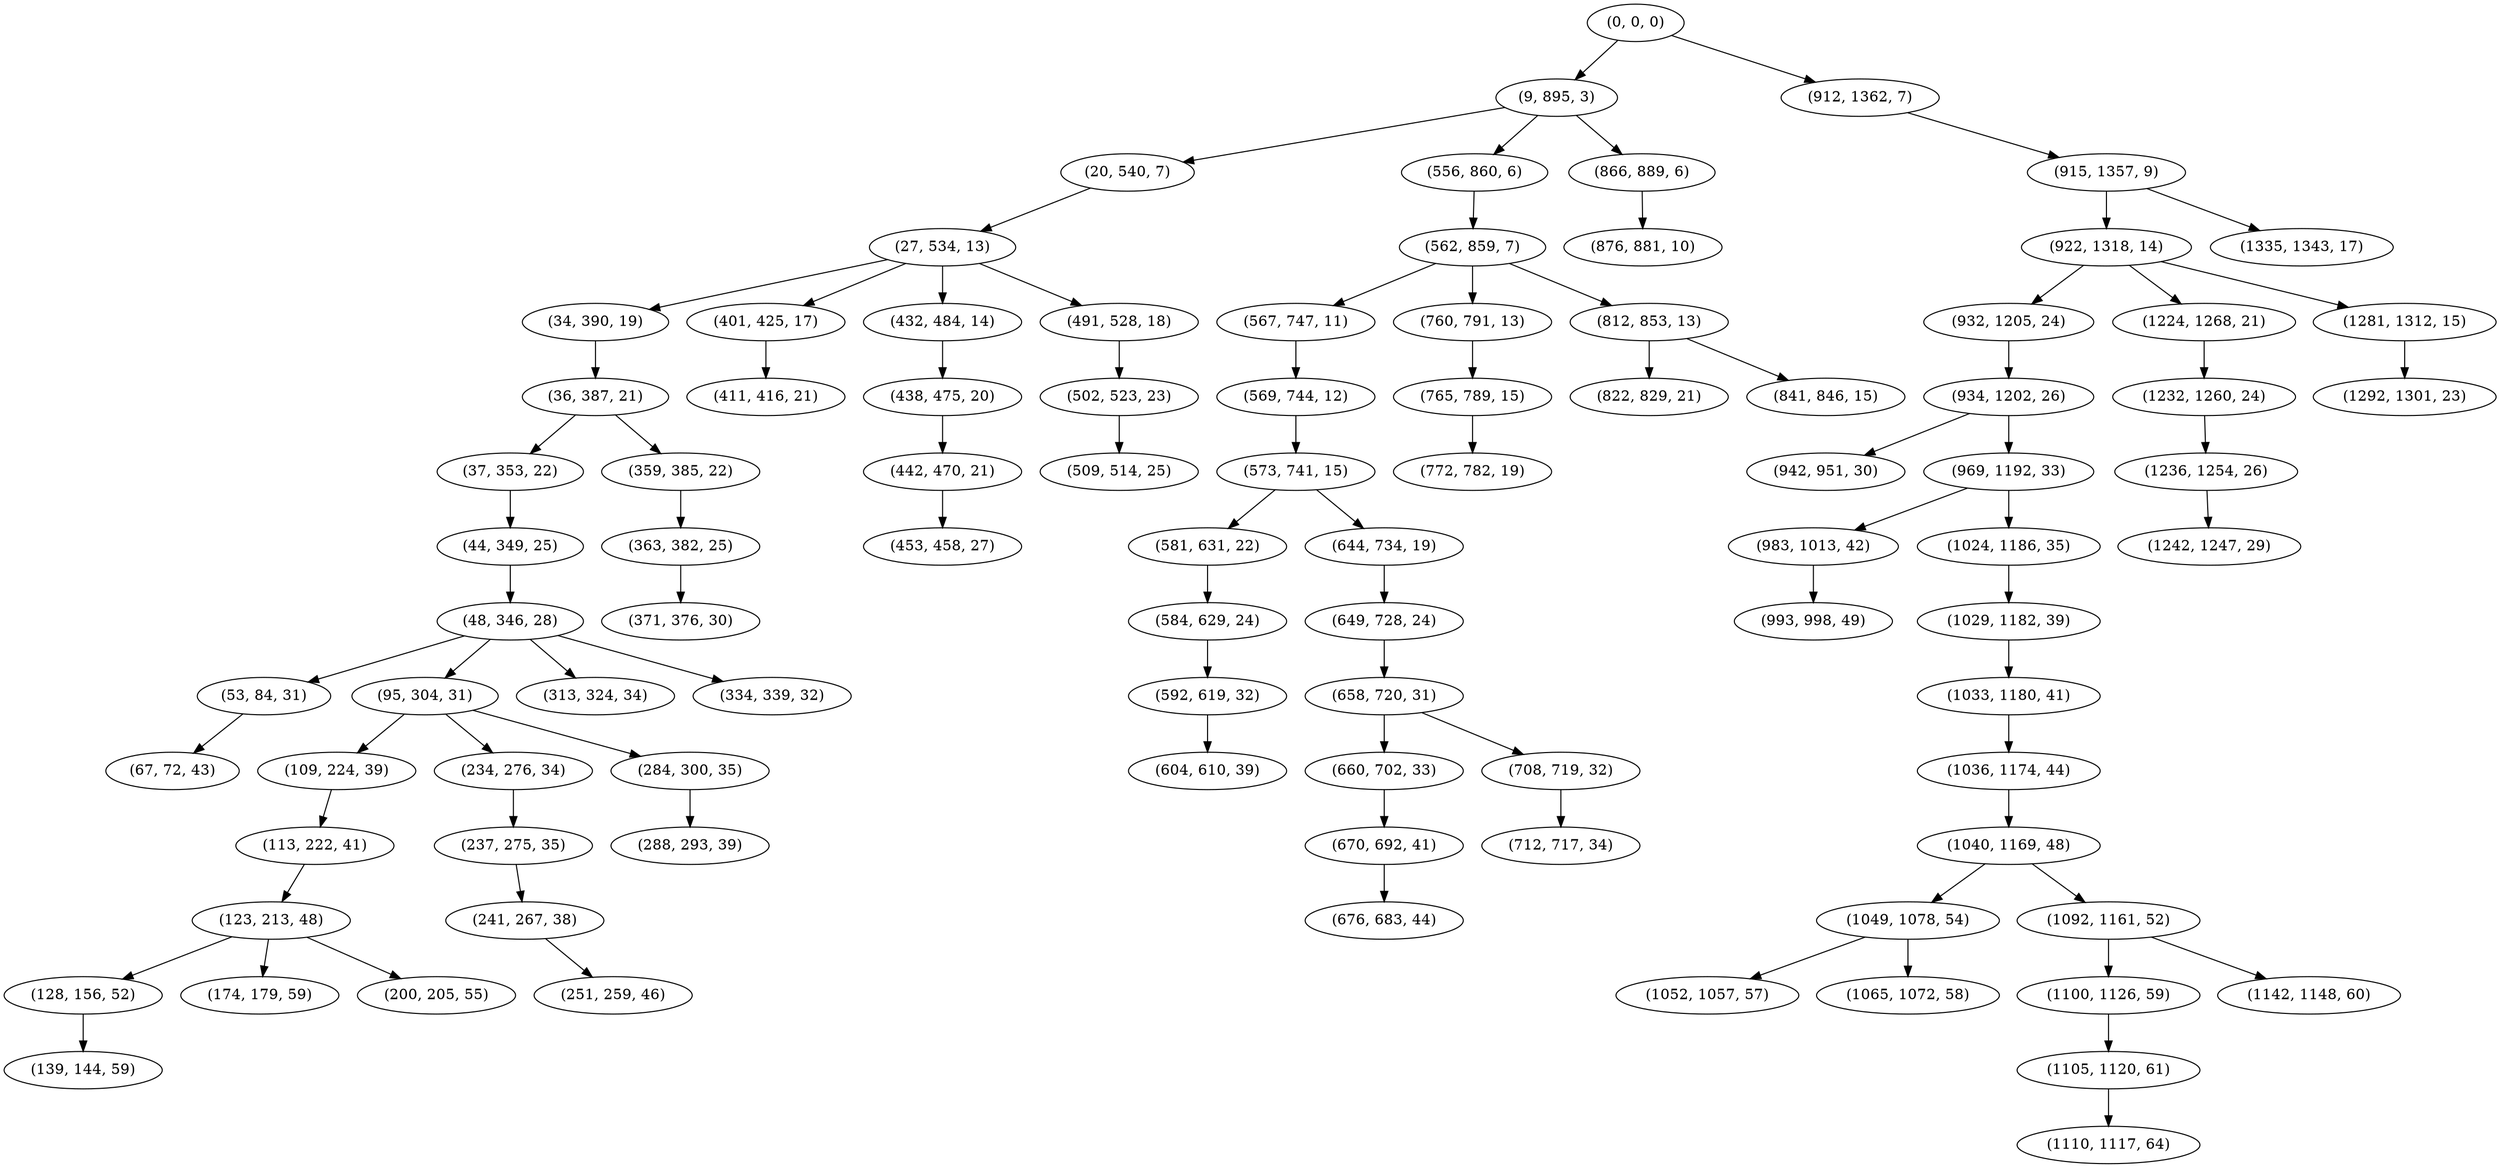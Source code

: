 digraph tree {
    "(0, 0, 0)";
    "(9, 895, 3)";
    "(20, 540, 7)";
    "(27, 534, 13)";
    "(34, 390, 19)";
    "(36, 387, 21)";
    "(37, 353, 22)";
    "(44, 349, 25)";
    "(48, 346, 28)";
    "(53, 84, 31)";
    "(67, 72, 43)";
    "(95, 304, 31)";
    "(109, 224, 39)";
    "(113, 222, 41)";
    "(123, 213, 48)";
    "(128, 156, 52)";
    "(139, 144, 59)";
    "(174, 179, 59)";
    "(200, 205, 55)";
    "(234, 276, 34)";
    "(237, 275, 35)";
    "(241, 267, 38)";
    "(251, 259, 46)";
    "(284, 300, 35)";
    "(288, 293, 39)";
    "(313, 324, 34)";
    "(334, 339, 32)";
    "(359, 385, 22)";
    "(363, 382, 25)";
    "(371, 376, 30)";
    "(401, 425, 17)";
    "(411, 416, 21)";
    "(432, 484, 14)";
    "(438, 475, 20)";
    "(442, 470, 21)";
    "(453, 458, 27)";
    "(491, 528, 18)";
    "(502, 523, 23)";
    "(509, 514, 25)";
    "(556, 860, 6)";
    "(562, 859, 7)";
    "(567, 747, 11)";
    "(569, 744, 12)";
    "(573, 741, 15)";
    "(581, 631, 22)";
    "(584, 629, 24)";
    "(592, 619, 32)";
    "(604, 610, 39)";
    "(644, 734, 19)";
    "(649, 728, 24)";
    "(658, 720, 31)";
    "(660, 702, 33)";
    "(670, 692, 41)";
    "(676, 683, 44)";
    "(708, 719, 32)";
    "(712, 717, 34)";
    "(760, 791, 13)";
    "(765, 789, 15)";
    "(772, 782, 19)";
    "(812, 853, 13)";
    "(822, 829, 21)";
    "(841, 846, 15)";
    "(866, 889, 6)";
    "(876, 881, 10)";
    "(912, 1362, 7)";
    "(915, 1357, 9)";
    "(922, 1318, 14)";
    "(932, 1205, 24)";
    "(934, 1202, 26)";
    "(942, 951, 30)";
    "(969, 1192, 33)";
    "(983, 1013, 42)";
    "(993, 998, 49)";
    "(1024, 1186, 35)";
    "(1029, 1182, 39)";
    "(1033, 1180, 41)";
    "(1036, 1174, 44)";
    "(1040, 1169, 48)";
    "(1049, 1078, 54)";
    "(1052, 1057, 57)";
    "(1065, 1072, 58)";
    "(1092, 1161, 52)";
    "(1100, 1126, 59)";
    "(1105, 1120, 61)";
    "(1110, 1117, 64)";
    "(1142, 1148, 60)";
    "(1224, 1268, 21)";
    "(1232, 1260, 24)";
    "(1236, 1254, 26)";
    "(1242, 1247, 29)";
    "(1281, 1312, 15)";
    "(1292, 1301, 23)";
    "(1335, 1343, 17)";
    "(0, 0, 0)" -> "(9, 895, 3)";
    "(0, 0, 0)" -> "(912, 1362, 7)";
    "(9, 895, 3)" -> "(20, 540, 7)";
    "(9, 895, 3)" -> "(556, 860, 6)";
    "(9, 895, 3)" -> "(866, 889, 6)";
    "(20, 540, 7)" -> "(27, 534, 13)";
    "(27, 534, 13)" -> "(34, 390, 19)";
    "(27, 534, 13)" -> "(401, 425, 17)";
    "(27, 534, 13)" -> "(432, 484, 14)";
    "(27, 534, 13)" -> "(491, 528, 18)";
    "(34, 390, 19)" -> "(36, 387, 21)";
    "(36, 387, 21)" -> "(37, 353, 22)";
    "(36, 387, 21)" -> "(359, 385, 22)";
    "(37, 353, 22)" -> "(44, 349, 25)";
    "(44, 349, 25)" -> "(48, 346, 28)";
    "(48, 346, 28)" -> "(53, 84, 31)";
    "(48, 346, 28)" -> "(95, 304, 31)";
    "(48, 346, 28)" -> "(313, 324, 34)";
    "(48, 346, 28)" -> "(334, 339, 32)";
    "(53, 84, 31)" -> "(67, 72, 43)";
    "(95, 304, 31)" -> "(109, 224, 39)";
    "(95, 304, 31)" -> "(234, 276, 34)";
    "(95, 304, 31)" -> "(284, 300, 35)";
    "(109, 224, 39)" -> "(113, 222, 41)";
    "(113, 222, 41)" -> "(123, 213, 48)";
    "(123, 213, 48)" -> "(128, 156, 52)";
    "(123, 213, 48)" -> "(174, 179, 59)";
    "(123, 213, 48)" -> "(200, 205, 55)";
    "(128, 156, 52)" -> "(139, 144, 59)";
    "(234, 276, 34)" -> "(237, 275, 35)";
    "(237, 275, 35)" -> "(241, 267, 38)";
    "(241, 267, 38)" -> "(251, 259, 46)";
    "(284, 300, 35)" -> "(288, 293, 39)";
    "(359, 385, 22)" -> "(363, 382, 25)";
    "(363, 382, 25)" -> "(371, 376, 30)";
    "(401, 425, 17)" -> "(411, 416, 21)";
    "(432, 484, 14)" -> "(438, 475, 20)";
    "(438, 475, 20)" -> "(442, 470, 21)";
    "(442, 470, 21)" -> "(453, 458, 27)";
    "(491, 528, 18)" -> "(502, 523, 23)";
    "(502, 523, 23)" -> "(509, 514, 25)";
    "(556, 860, 6)" -> "(562, 859, 7)";
    "(562, 859, 7)" -> "(567, 747, 11)";
    "(562, 859, 7)" -> "(760, 791, 13)";
    "(562, 859, 7)" -> "(812, 853, 13)";
    "(567, 747, 11)" -> "(569, 744, 12)";
    "(569, 744, 12)" -> "(573, 741, 15)";
    "(573, 741, 15)" -> "(581, 631, 22)";
    "(573, 741, 15)" -> "(644, 734, 19)";
    "(581, 631, 22)" -> "(584, 629, 24)";
    "(584, 629, 24)" -> "(592, 619, 32)";
    "(592, 619, 32)" -> "(604, 610, 39)";
    "(644, 734, 19)" -> "(649, 728, 24)";
    "(649, 728, 24)" -> "(658, 720, 31)";
    "(658, 720, 31)" -> "(660, 702, 33)";
    "(658, 720, 31)" -> "(708, 719, 32)";
    "(660, 702, 33)" -> "(670, 692, 41)";
    "(670, 692, 41)" -> "(676, 683, 44)";
    "(708, 719, 32)" -> "(712, 717, 34)";
    "(760, 791, 13)" -> "(765, 789, 15)";
    "(765, 789, 15)" -> "(772, 782, 19)";
    "(812, 853, 13)" -> "(822, 829, 21)";
    "(812, 853, 13)" -> "(841, 846, 15)";
    "(866, 889, 6)" -> "(876, 881, 10)";
    "(912, 1362, 7)" -> "(915, 1357, 9)";
    "(915, 1357, 9)" -> "(922, 1318, 14)";
    "(915, 1357, 9)" -> "(1335, 1343, 17)";
    "(922, 1318, 14)" -> "(932, 1205, 24)";
    "(922, 1318, 14)" -> "(1224, 1268, 21)";
    "(922, 1318, 14)" -> "(1281, 1312, 15)";
    "(932, 1205, 24)" -> "(934, 1202, 26)";
    "(934, 1202, 26)" -> "(942, 951, 30)";
    "(934, 1202, 26)" -> "(969, 1192, 33)";
    "(969, 1192, 33)" -> "(983, 1013, 42)";
    "(969, 1192, 33)" -> "(1024, 1186, 35)";
    "(983, 1013, 42)" -> "(993, 998, 49)";
    "(1024, 1186, 35)" -> "(1029, 1182, 39)";
    "(1029, 1182, 39)" -> "(1033, 1180, 41)";
    "(1033, 1180, 41)" -> "(1036, 1174, 44)";
    "(1036, 1174, 44)" -> "(1040, 1169, 48)";
    "(1040, 1169, 48)" -> "(1049, 1078, 54)";
    "(1040, 1169, 48)" -> "(1092, 1161, 52)";
    "(1049, 1078, 54)" -> "(1052, 1057, 57)";
    "(1049, 1078, 54)" -> "(1065, 1072, 58)";
    "(1092, 1161, 52)" -> "(1100, 1126, 59)";
    "(1092, 1161, 52)" -> "(1142, 1148, 60)";
    "(1100, 1126, 59)" -> "(1105, 1120, 61)";
    "(1105, 1120, 61)" -> "(1110, 1117, 64)";
    "(1224, 1268, 21)" -> "(1232, 1260, 24)";
    "(1232, 1260, 24)" -> "(1236, 1254, 26)";
    "(1236, 1254, 26)" -> "(1242, 1247, 29)";
    "(1281, 1312, 15)" -> "(1292, 1301, 23)";
}
